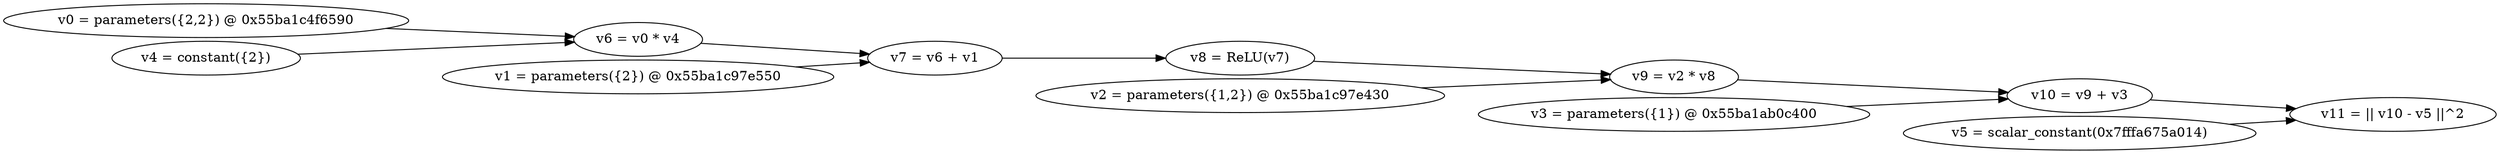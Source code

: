 digraph G {
  rankdir=LR;
  nodesep=.05;
  N0 [label="v0 = parameters({2,2}) @ 0x55ba1c4f6590"];
  N1 [label="v1 = parameters({2}) @ 0x55ba1c97e550"];
  N2 [label="v2 = parameters({1,2}) @ 0x55ba1c97e430"];
  N3 [label="v3 = parameters({1}) @ 0x55ba1ab0c400"];
  N4 [label="v4 = constant({2})"];
  N5 [label="v5 = scalar_constant(0x7fffa675a014)"];
  N6 [label="v6 = v0 * v4"];
  N0 -> N6;
  N4 -> N6;
  N7 [label="v7 = v6 + v1"];
  N6 -> N7;
  N1 -> N7;
  N8 [label="v8 = ReLU(v7)"];
  N7 -> N8;
  N9 [label="v9 = v2 * v8"];
  N2 -> N9;
  N8 -> N9;
  N10 [label="v10 = v9 + v3"];
  N9 -> N10;
  N3 -> N10;
  N11 [label="v11 = || v10 - v5 ||^2"];
  N10 -> N11;
  N5 -> N11;
}

